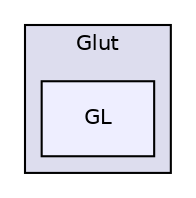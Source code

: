 digraph "bullet/bullet-2.82-r2704/Glut/GL" {
  compound=true
  node [ fontsize="10", fontname="Helvetica"];
  edge [ labelfontsize="10", labelfontname="Helvetica"];
  subgraph clusterdir_bc7e18aef8da35ef392cbc02c0cb163f {
    graph [ bgcolor="#ddddee", pencolor="black", label="Glut" fontname="Helvetica", fontsize="10", URL="dir_bc7e18aef8da35ef392cbc02c0cb163f.html"]
  dir_36c6c0ffcad9760523994355eabff468 [shape=box, label="GL", style="filled", fillcolor="#eeeeff", pencolor="black", URL="dir_36c6c0ffcad9760523994355eabff468.html"];
  }
}
